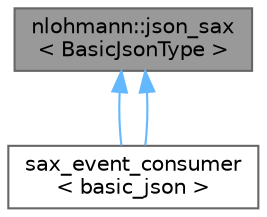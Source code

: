 digraph "nlohmann::json_sax&lt; BasicJsonType &gt;"
{
 // LATEX_PDF_SIZE
  bgcolor="transparent";
  edge [fontname=Helvetica,fontsize=10,labelfontname=Helvetica,labelfontsize=10];
  node [fontname=Helvetica,fontsize=10,shape=box,height=0.2,width=0.4];
  Node1 [id="Node000001",label="nlohmann::json_sax\l\< BasicJsonType \>",height=0.2,width=0.4,color="gray40", fillcolor="grey60", style="filled", fontcolor="black",tooltip="SAX interface."];
  Node1 -> Node2 [id="edge1_Node000001_Node000002",dir="back",color="steelblue1",style="solid",tooltip=" "];
  Node2 [id="Node000002",label="sax_event_consumer\l\< basic_json \>",height=0.2,width=0.4,color="gray40", fillcolor="white", style="filled",URL="$classsax__event__consumer.html",tooltip=" "];
  Node1 -> Node2 [id="edge2_Node000001_Node000002",dir="back",color="steelblue1",style="solid",tooltip=" "];
}
